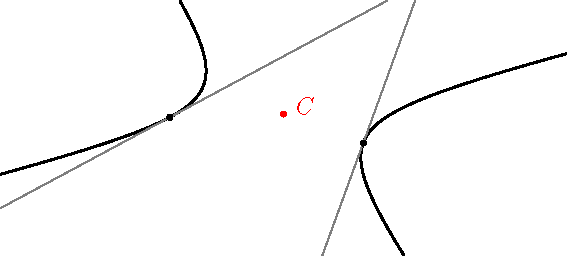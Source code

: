 import geometry;
size(10cm);

point C=(4,2);
dot("$C$",C,E+NE,red);

hyperbola h=hyperbola(C,1.5,1,-20);
draw(h, linewidth(bp));

/*<asyxml><view file="modules/geometry.asy" type="line" signature="tangent(hyperbola,abscissa)"/></asyxml>*/
line l=tangent(h,angabscissa(85));
draw(l, grey);
dot(intersectionpoints(h,l));

l=tangent(h,angabscissa(0,fromCenter));
draw(l, grey);
dot(intersectionpoints(h,l));

// Enlarge the bounding box of the current picture.
draw(box((-1,-0.5), (9,4)), invisible);
